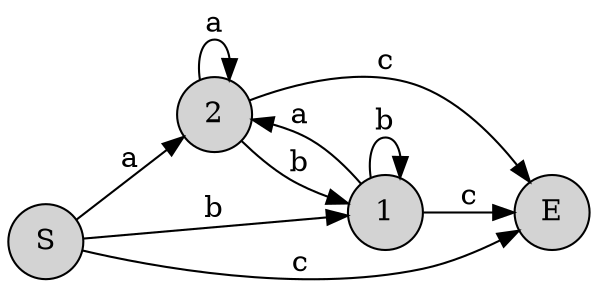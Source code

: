 
digraph {
rankdir=LR;
node [shape = circle; style = filled;];
0->2[label="a"];
0->1[label="b"];
0->3[label="c"];
1->2[label="a"];
1->1[label="b"];
1->3[label="c"];
2->2[label="a"];
2->1[label="b"];
2->3[label="c"];
0 [label="S";]
1 [label="1";]
2 [label="2";]
3 [label="E";]
}

